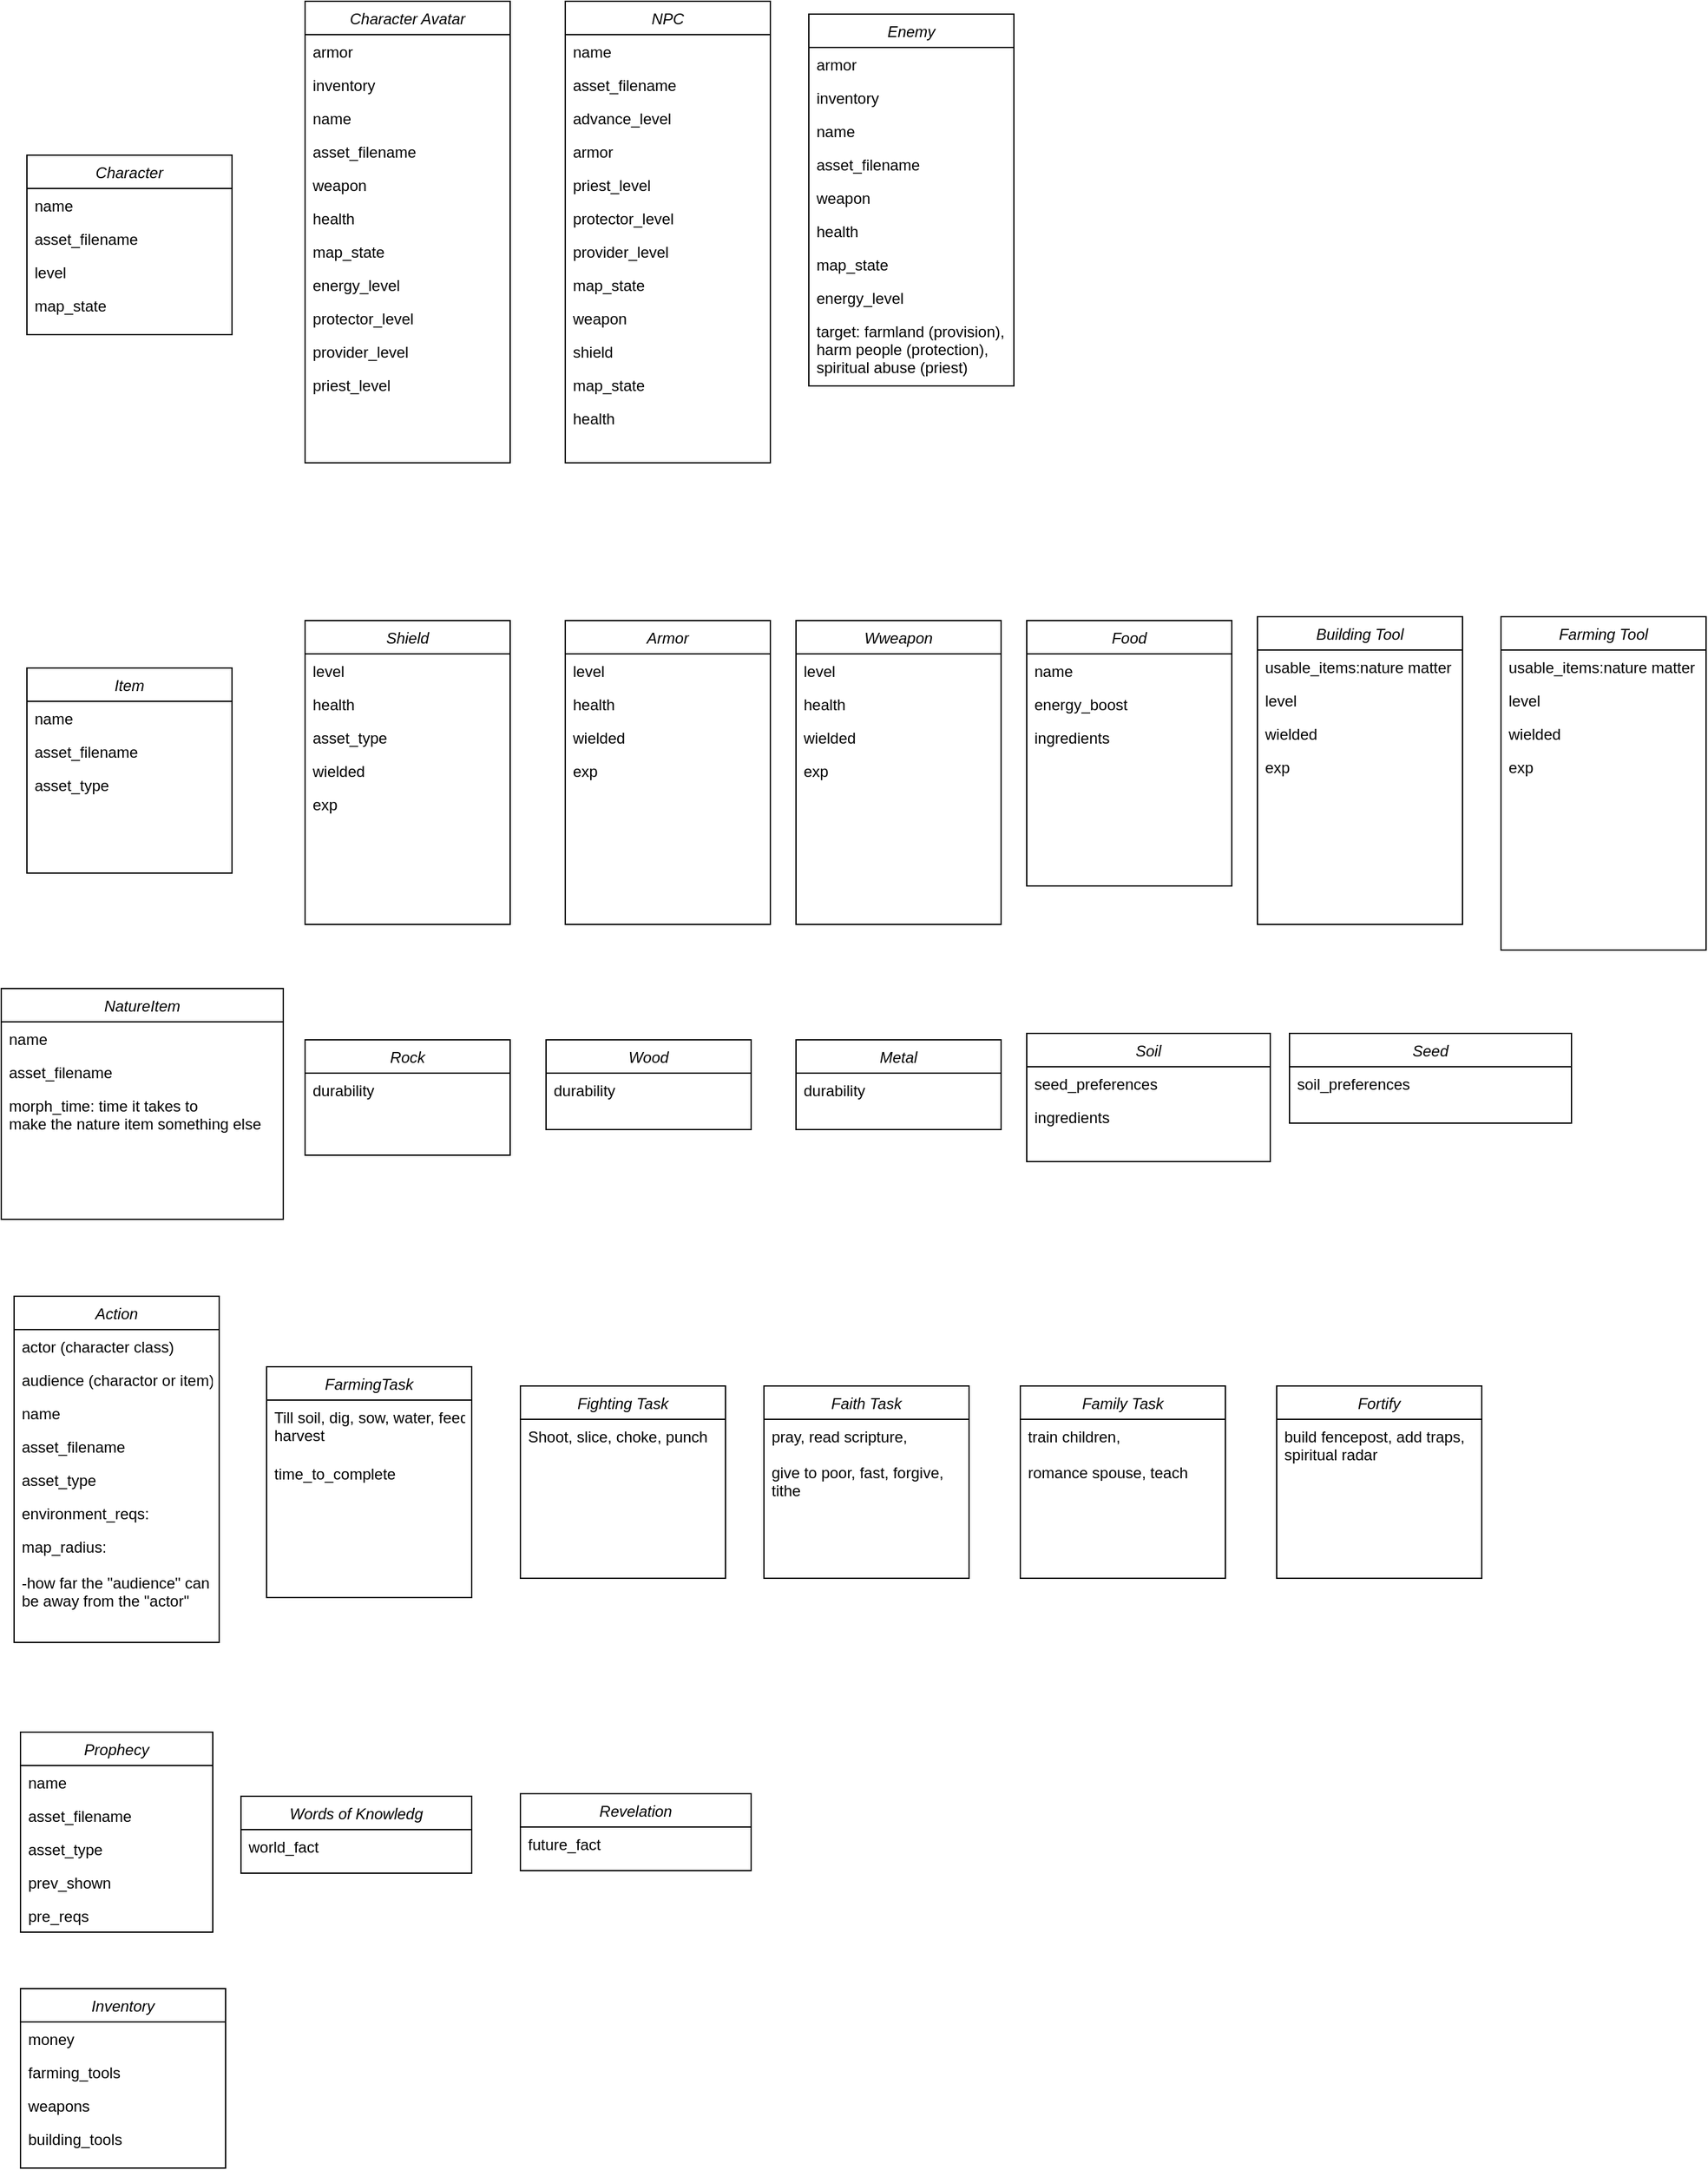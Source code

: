 <mxfile version="22.0.8" type="github">
  <diagram id="C5RBs43oDa-KdzZeNtuy" name="Page-1">
    <mxGraphModel dx="1820" dy="3437" grid="1" gridSize="10" guides="1" tooltips="1" connect="1" arrows="1" fold="1" page="1" pageScale="1" pageWidth="1920" pageHeight="1200" math="0" shadow="0">
      <root>
        <mxCell id="WIyWlLk6GJQsqaUBKTNV-0" />
        <mxCell id="WIyWlLk6GJQsqaUBKTNV-1" parent="WIyWlLk6GJQsqaUBKTNV-0" />
        <mxCell id="zkfFHV4jXpPFQw0GAbJ--0" value="Character Avatar" style="swimlane;fontStyle=2;align=center;verticalAlign=top;childLayout=stackLayout;horizontal=1;startSize=26;horizontalStack=0;resizeParent=1;resizeLast=0;collapsible=1;marginBottom=0;rounded=0;shadow=0;strokeWidth=1;" parent="WIyWlLk6GJQsqaUBKTNV-1" vertex="1">
          <mxGeometry x="257" y="-1330" width="160" height="360" as="geometry">
            <mxRectangle x="230" y="140" width="160" height="26" as="alternateBounds" />
          </mxGeometry>
        </mxCell>
        <mxCell id="7B0qHgVUWgYLdyMUShSm-34" value="armor" style="text;align=left;verticalAlign=top;spacingLeft=4;spacingRight=4;overflow=hidden;rotatable=0;points=[[0,0.5],[1,0.5]];portConstraint=eastwest;" parent="zkfFHV4jXpPFQw0GAbJ--0" vertex="1">
          <mxGeometry y="26" width="160" height="26" as="geometry" />
        </mxCell>
        <mxCell id="7B0qHgVUWgYLdyMUShSm-35" value="inventory" style="text;align=left;verticalAlign=top;spacingLeft=4;spacingRight=4;overflow=hidden;rotatable=0;points=[[0,0.5],[1,0.5]];portConstraint=eastwest;" parent="zkfFHV4jXpPFQw0GAbJ--0" vertex="1">
          <mxGeometry y="52" width="160" height="26" as="geometry" />
        </mxCell>
        <mxCell id="zkfFHV4jXpPFQw0GAbJ--1" value="name" style="text;align=left;verticalAlign=top;spacingLeft=4;spacingRight=4;overflow=hidden;rotatable=0;points=[[0,0.5],[1,0.5]];portConstraint=eastwest;" parent="zkfFHV4jXpPFQw0GAbJ--0" vertex="1">
          <mxGeometry y="78" width="160" height="26" as="geometry" />
        </mxCell>
        <mxCell id="7B0qHgVUWgYLdyMUShSm-7" value="asset_filename" style="text;align=left;verticalAlign=top;spacingLeft=4;spacingRight=4;overflow=hidden;rotatable=0;points=[[0,0.5],[1,0.5]];portConstraint=eastwest;" parent="zkfFHV4jXpPFQw0GAbJ--0" vertex="1">
          <mxGeometry y="104" width="160" height="26" as="geometry" />
        </mxCell>
        <mxCell id="7B0qHgVUWgYLdyMUShSm-41" value="weapon" style="text;align=left;verticalAlign=top;spacingLeft=4;spacingRight=4;overflow=hidden;rotatable=0;points=[[0,0.5],[1,0.5]];portConstraint=eastwest;" parent="zkfFHV4jXpPFQw0GAbJ--0" vertex="1">
          <mxGeometry y="130" width="160" height="26" as="geometry" />
        </mxCell>
        <mxCell id="7B0qHgVUWgYLdyMUShSm-43" value="health" style="text;align=left;verticalAlign=top;spacingLeft=4;spacingRight=4;overflow=hidden;rotatable=0;points=[[0,0.5],[1,0.5]];portConstraint=eastwest;" parent="zkfFHV4jXpPFQw0GAbJ--0" vertex="1">
          <mxGeometry y="156" width="160" height="26" as="geometry" />
        </mxCell>
        <mxCell id="7B0qHgVUWgYLdyMUShSm-45" value="map_state" style="text;align=left;verticalAlign=top;spacingLeft=4;spacingRight=4;overflow=hidden;rotatable=0;points=[[0,0.5],[1,0.5]];portConstraint=eastwest;" parent="zkfFHV4jXpPFQw0GAbJ--0" vertex="1">
          <mxGeometry y="182" width="160" height="26" as="geometry" />
        </mxCell>
        <mxCell id="7B0qHgVUWgYLdyMUShSm-80" value="energy_level" style="text;align=left;verticalAlign=top;spacingLeft=4;spacingRight=4;overflow=hidden;rotatable=0;points=[[0,0.5],[1,0.5]];portConstraint=eastwest;" parent="zkfFHV4jXpPFQw0GAbJ--0" vertex="1">
          <mxGeometry y="208" width="160" height="26" as="geometry" />
        </mxCell>
        <mxCell id="7B0qHgVUWgYLdyMUShSm-122" value="protector_level" style="text;align=left;verticalAlign=top;spacingLeft=4;spacingRight=4;overflow=hidden;rotatable=0;points=[[0,0.5],[1,0.5]];portConstraint=eastwest;" parent="zkfFHV4jXpPFQw0GAbJ--0" vertex="1">
          <mxGeometry y="234" width="160" height="26" as="geometry" />
        </mxCell>
        <mxCell id="7B0qHgVUWgYLdyMUShSm-123" value="provider_level" style="text;align=left;verticalAlign=top;spacingLeft=4;spacingRight=4;overflow=hidden;rotatable=0;points=[[0,0.5],[1,0.5]];portConstraint=eastwest;" parent="zkfFHV4jXpPFQw0GAbJ--0" vertex="1">
          <mxGeometry y="260" width="160" height="26" as="geometry" />
        </mxCell>
        <mxCell id="7B0qHgVUWgYLdyMUShSm-124" value="priest_level" style="text;align=left;verticalAlign=top;spacingLeft=4;spacingRight=4;overflow=hidden;rotatable=0;points=[[0,0.5],[1,0.5]];portConstraint=eastwest;" parent="zkfFHV4jXpPFQw0GAbJ--0" vertex="1">
          <mxGeometry y="286" width="160" height="26" as="geometry" />
        </mxCell>
        <mxCell id="7B0qHgVUWgYLdyMUShSm-29" value="Inventory" style="swimlane;fontStyle=2;align=center;verticalAlign=top;childLayout=stackLayout;horizontal=1;startSize=26;horizontalStack=0;resizeParent=1;resizeLast=0;collapsible=1;marginBottom=0;rounded=0;shadow=0;strokeWidth=1;" parent="WIyWlLk6GJQsqaUBKTNV-1" vertex="1">
          <mxGeometry x="35" y="220" width="160" height="140" as="geometry">
            <mxRectangle x="230" y="140" width="160" height="26" as="alternateBounds" />
          </mxGeometry>
        </mxCell>
        <mxCell id="7B0qHgVUWgYLdyMUShSm-30" value="money" style="text;align=left;verticalAlign=top;spacingLeft=4;spacingRight=4;overflow=hidden;rotatable=0;points=[[0,0.5],[1,0.5]];portConstraint=eastwest;" parent="7B0qHgVUWgYLdyMUShSm-29" vertex="1">
          <mxGeometry y="26" width="160" height="26" as="geometry" />
        </mxCell>
        <mxCell id="7B0qHgVUWgYLdyMUShSm-31" value="farming_tools" style="text;align=left;verticalAlign=top;spacingLeft=4;spacingRight=4;overflow=hidden;rotatable=0;points=[[0,0.5],[1,0.5]];portConstraint=eastwest;" parent="7B0qHgVUWgYLdyMUShSm-29" vertex="1">
          <mxGeometry y="52" width="160" height="26" as="geometry" />
        </mxCell>
        <mxCell id="7B0qHgVUWgYLdyMUShSm-32" value="weapons" style="text;align=left;verticalAlign=top;spacingLeft=4;spacingRight=4;overflow=hidden;rotatable=0;points=[[0,0.5],[1,0.5]];portConstraint=eastwest;" parent="7B0qHgVUWgYLdyMUShSm-29" vertex="1">
          <mxGeometry y="78" width="160" height="26" as="geometry" />
        </mxCell>
        <mxCell id="7B0qHgVUWgYLdyMUShSm-33" value="building_tools" style="text;align=left;verticalAlign=top;spacingLeft=4;spacingRight=4;overflow=hidden;rotatable=0;points=[[0,0.5],[1,0.5]];portConstraint=eastwest;" parent="7B0qHgVUWgYLdyMUShSm-29" vertex="1">
          <mxGeometry y="104" width="160" height="26" as="geometry" />
        </mxCell>
        <mxCell id="7B0qHgVUWgYLdyMUShSm-46" value="Armor" style="swimlane;fontStyle=2;align=center;verticalAlign=top;childLayout=stackLayout;horizontal=1;startSize=26;horizontalStack=0;resizeParent=1;resizeLast=0;collapsible=1;marginBottom=0;rounded=0;shadow=0;strokeWidth=1;" parent="WIyWlLk6GJQsqaUBKTNV-1" vertex="1">
          <mxGeometry x="460" y="-847" width="160" height="237" as="geometry">
            <mxRectangle x="230" y="140" width="160" height="26" as="alternateBounds" />
          </mxGeometry>
        </mxCell>
        <mxCell id="7B0qHgVUWgYLdyMUShSm-48" value="level" style="text;align=left;verticalAlign=top;spacingLeft=4;spacingRight=4;overflow=hidden;rotatable=0;points=[[0,0.5],[1,0.5]];portConstraint=eastwest;" parent="7B0qHgVUWgYLdyMUShSm-46" vertex="1">
          <mxGeometry y="26" width="160" height="26" as="geometry" />
        </mxCell>
        <mxCell id="7B0qHgVUWgYLdyMUShSm-62" value="health" style="text;align=left;verticalAlign=top;spacingLeft=4;spacingRight=4;overflow=hidden;rotatable=0;points=[[0,0.5],[1,0.5]];portConstraint=eastwest;" parent="7B0qHgVUWgYLdyMUShSm-46" vertex="1">
          <mxGeometry y="52" width="160" height="26" as="geometry" />
        </mxCell>
        <mxCell id="7B0qHgVUWgYLdyMUShSm-105" value="wielded" style="text;align=left;verticalAlign=top;spacingLeft=4;spacingRight=4;overflow=hidden;rotatable=0;points=[[0,0.5],[1,0.5]];portConstraint=eastwest;" parent="7B0qHgVUWgYLdyMUShSm-46" vertex="1">
          <mxGeometry y="78" width="160" height="26" as="geometry" />
        </mxCell>
        <mxCell id="W3JEOC1W4hXE7VJMyoWB-16" value="exp" style="text;align=left;verticalAlign=top;spacingLeft=4;spacingRight=4;overflow=hidden;rotatable=0;points=[[0,0.5],[1,0.5]];portConstraint=eastwest;" vertex="1" parent="7B0qHgVUWgYLdyMUShSm-46">
          <mxGeometry y="104" width="160" height="26" as="geometry" />
        </mxCell>
        <mxCell id="7B0qHgVUWgYLdyMUShSm-51" value="Wweapon" style="swimlane;fontStyle=2;align=center;verticalAlign=top;childLayout=stackLayout;horizontal=1;startSize=26;horizontalStack=0;resizeParent=1;resizeLast=0;collapsible=1;marginBottom=0;rounded=0;shadow=0;strokeWidth=1;" parent="WIyWlLk6GJQsqaUBKTNV-1" vertex="1">
          <mxGeometry x="640" y="-847" width="160" height="237" as="geometry">
            <mxRectangle x="230" y="140" width="160" height="26" as="alternateBounds" />
          </mxGeometry>
        </mxCell>
        <mxCell id="7B0qHgVUWgYLdyMUShSm-53" value="level" style="text;align=left;verticalAlign=top;spacingLeft=4;spacingRight=4;overflow=hidden;rotatable=0;points=[[0,0.5],[1,0.5]];portConstraint=eastwest;" parent="7B0qHgVUWgYLdyMUShSm-51" vertex="1">
          <mxGeometry y="26" width="160" height="26" as="geometry" />
        </mxCell>
        <mxCell id="7B0qHgVUWgYLdyMUShSm-64" value="health" style="text;align=left;verticalAlign=top;spacingLeft=4;spacingRight=4;overflow=hidden;rotatable=0;points=[[0,0.5],[1,0.5]];portConstraint=eastwest;" parent="7B0qHgVUWgYLdyMUShSm-51" vertex="1">
          <mxGeometry y="52" width="160" height="26" as="geometry" />
        </mxCell>
        <mxCell id="7B0qHgVUWgYLdyMUShSm-104" value="wielded" style="text;align=left;verticalAlign=top;spacingLeft=4;spacingRight=4;overflow=hidden;rotatable=0;points=[[0,0.5],[1,0.5]];portConstraint=eastwest;" parent="7B0qHgVUWgYLdyMUShSm-51" vertex="1">
          <mxGeometry y="78" width="160" height="26" as="geometry" />
        </mxCell>
        <mxCell id="W3JEOC1W4hXE7VJMyoWB-18" value="exp" style="text;align=left;verticalAlign=top;spacingLeft=4;spacingRight=4;overflow=hidden;rotatable=0;points=[[0,0.5],[1,0.5]];portConstraint=eastwest;" vertex="1" parent="7B0qHgVUWgYLdyMUShSm-51">
          <mxGeometry y="104" width="160" height="25" as="geometry" />
        </mxCell>
        <mxCell id="7B0qHgVUWgYLdyMUShSm-58" value="Shield" style="swimlane;fontStyle=2;align=center;verticalAlign=top;childLayout=stackLayout;horizontal=1;startSize=26;horizontalStack=0;resizeParent=1;resizeLast=0;collapsible=1;marginBottom=0;rounded=0;shadow=0;strokeWidth=1;" parent="WIyWlLk6GJQsqaUBKTNV-1" vertex="1">
          <mxGeometry x="257" y="-847" width="160" height="237" as="geometry">
            <mxRectangle x="230" y="140" width="160" height="26" as="alternateBounds" />
          </mxGeometry>
        </mxCell>
        <mxCell id="7B0qHgVUWgYLdyMUShSm-60" value="level" style="text;align=left;verticalAlign=top;spacingLeft=4;spacingRight=4;overflow=hidden;rotatable=0;points=[[0,0.5],[1,0.5]];portConstraint=eastwest;" parent="7B0qHgVUWgYLdyMUShSm-58" vertex="1">
          <mxGeometry y="26" width="160" height="26" as="geometry" />
        </mxCell>
        <mxCell id="7B0qHgVUWgYLdyMUShSm-63" value="health" style="text;align=left;verticalAlign=top;spacingLeft=4;spacingRight=4;overflow=hidden;rotatable=0;points=[[0,0.5],[1,0.5]];portConstraint=eastwest;" parent="7B0qHgVUWgYLdyMUShSm-58" vertex="1">
          <mxGeometry y="52" width="160" height="26" as="geometry" />
        </mxCell>
        <mxCell id="7B0qHgVUWgYLdyMUShSm-77" value="asset_type" style="text;align=left;verticalAlign=top;spacingLeft=4;spacingRight=4;overflow=hidden;rotatable=0;points=[[0,0.5],[1,0.5]];portConstraint=eastwest;" parent="7B0qHgVUWgYLdyMUShSm-58" vertex="1">
          <mxGeometry y="78" width="160" height="26" as="geometry" />
        </mxCell>
        <mxCell id="7B0qHgVUWgYLdyMUShSm-101" value="wielded" style="text;align=left;verticalAlign=top;spacingLeft=4;spacingRight=4;overflow=hidden;rotatable=0;points=[[0,0.5],[1,0.5]];portConstraint=eastwest;" parent="7B0qHgVUWgYLdyMUShSm-58" vertex="1">
          <mxGeometry y="104" width="160" height="26" as="geometry" />
        </mxCell>
        <mxCell id="W3JEOC1W4hXE7VJMyoWB-17" value="exp" style="text;align=left;verticalAlign=top;spacingLeft=4;spacingRight=4;overflow=hidden;rotatable=0;points=[[0,0.5],[1,0.5]];portConstraint=eastwest;" vertex="1" parent="7B0qHgVUWgYLdyMUShSm-58">
          <mxGeometry y="130" width="160" height="26" as="geometry" />
        </mxCell>
        <mxCell id="7B0qHgVUWgYLdyMUShSm-65" value="Building Tool" style="swimlane;fontStyle=2;align=center;verticalAlign=top;childLayout=stackLayout;horizontal=1;startSize=26;horizontalStack=0;resizeParent=1;resizeLast=0;collapsible=1;marginBottom=0;rounded=0;shadow=0;strokeWidth=1;" parent="WIyWlLk6GJQsqaUBKTNV-1" vertex="1">
          <mxGeometry x="1000" y="-850" width="160" height="240" as="geometry">
            <mxRectangle x="230" y="140" width="160" height="26" as="alternateBounds" />
          </mxGeometry>
        </mxCell>
        <mxCell id="7B0qHgVUWgYLdyMUShSm-67" value="usable_items:nature matter" style="text;align=left;verticalAlign=top;spacingLeft=4;spacingRight=4;overflow=hidden;rotatable=0;points=[[0,0.5],[1,0.5]];portConstraint=eastwest;" parent="7B0qHgVUWgYLdyMUShSm-65" vertex="1">
          <mxGeometry y="26" width="160" height="26" as="geometry" />
        </mxCell>
        <mxCell id="7B0qHgVUWgYLdyMUShSm-69" value="level" style="text;align=left;verticalAlign=top;spacingLeft=4;spacingRight=4;overflow=hidden;rotatable=0;points=[[0,0.5],[1,0.5]];portConstraint=eastwest;" parent="7B0qHgVUWgYLdyMUShSm-65" vertex="1">
          <mxGeometry y="52" width="160" height="26" as="geometry" />
        </mxCell>
        <mxCell id="7B0qHgVUWgYLdyMUShSm-103" value="wielded" style="text;align=left;verticalAlign=top;spacingLeft=4;spacingRight=4;overflow=hidden;rotatable=0;points=[[0,0.5],[1,0.5]];portConstraint=eastwest;" parent="7B0qHgVUWgYLdyMUShSm-65" vertex="1">
          <mxGeometry y="78" width="160" height="26" as="geometry" />
        </mxCell>
        <mxCell id="W3JEOC1W4hXE7VJMyoWB-19" value="exp" style="text;align=left;verticalAlign=top;spacingLeft=4;spacingRight=4;overflow=hidden;rotatable=0;points=[[0,0.5],[1,0.5]];portConstraint=eastwest;" vertex="1" parent="7B0qHgVUWgYLdyMUShSm-65">
          <mxGeometry y="104" width="160" height="25" as="geometry" />
        </mxCell>
        <mxCell id="7B0qHgVUWgYLdyMUShSm-70" value="Farming Tool" style="swimlane;fontStyle=2;align=center;verticalAlign=top;childLayout=stackLayout;horizontal=1;startSize=26;horizontalStack=0;resizeParent=1;resizeLast=0;collapsible=1;marginBottom=0;rounded=0;shadow=0;strokeWidth=1;" parent="WIyWlLk6GJQsqaUBKTNV-1" vertex="1">
          <mxGeometry x="1190" y="-850" width="160" height="260" as="geometry">
            <mxRectangle x="230" y="140" width="160" height="26" as="alternateBounds" />
          </mxGeometry>
        </mxCell>
        <mxCell id="W3JEOC1W4hXE7VJMyoWB-78" value="usable_items:nature matter" style="text;align=left;verticalAlign=top;spacingLeft=4;spacingRight=4;overflow=hidden;rotatable=0;points=[[0,0.5],[1,0.5]];portConstraint=eastwest;" vertex="1" parent="7B0qHgVUWgYLdyMUShSm-70">
          <mxGeometry y="26" width="160" height="26" as="geometry" />
        </mxCell>
        <mxCell id="7B0qHgVUWgYLdyMUShSm-74" value="level" style="text;align=left;verticalAlign=top;spacingLeft=4;spacingRight=4;overflow=hidden;rotatable=0;points=[[0,0.5],[1,0.5]];portConstraint=eastwest;" parent="7B0qHgVUWgYLdyMUShSm-70" vertex="1">
          <mxGeometry y="52" width="160" height="26" as="geometry" />
        </mxCell>
        <mxCell id="7B0qHgVUWgYLdyMUShSm-100" value="wielded" style="text;align=left;verticalAlign=top;spacingLeft=4;spacingRight=4;overflow=hidden;rotatable=0;points=[[0,0.5],[1,0.5]];portConstraint=eastwest;" parent="7B0qHgVUWgYLdyMUShSm-70" vertex="1">
          <mxGeometry y="78" width="160" height="26" as="geometry" />
        </mxCell>
        <mxCell id="W3JEOC1W4hXE7VJMyoWB-20" value="exp" style="text;align=left;verticalAlign=top;spacingLeft=4;spacingRight=4;overflow=hidden;rotatable=0;points=[[0,0.5],[1,0.5]];portConstraint=eastwest;" vertex="1" parent="7B0qHgVUWgYLdyMUShSm-70">
          <mxGeometry y="104" width="160" height="25" as="geometry" />
        </mxCell>
        <mxCell id="7B0qHgVUWgYLdyMUShSm-81" value="Food" style="swimlane;fontStyle=2;align=center;verticalAlign=top;childLayout=stackLayout;horizontal=1;startSize=26;horizontalStack=0;resizeParent=1;resizeLast=0;collapsible=1;marginBottom=0;rounded=0;shadow=0;strokeWidth=1;" parent="WIyWlLk6GJQsqaUBKTNV-1" vertex="1">
          <mxGeometry x="820" y="-847" width="160" height="207" as="geometry">
            <mxRectangle x="230" y="140" width="160" height="26" as="alternateBounds" />
          </mxGeometry>
        </mxCell>
        <mxCell id="7B0qHgVUWgYLdyMUShSm-82" value="name" style="text;align=left;verticalAlign=top;spacingLeft=4;spacingRight=4;overflow=hidden;rotatable=0;points=[[0,0.5],[1,0.5]];portConstraint=eastwest;" parent="7B0qHgVUWgYLdyMUShSm-81" vertex="1">
          <mxGeometry y="26" width="160" height="26" as="geometry" />
        </mxCell>
        <mxCell id="7B0qHgVUWgYLdyMUShSm-83" value="energy_boost" style="text;align=left;verticalAlign=top;spacingLeft=4;spacingRight=4;overflow=hidden;rotatable=0;points=[[0,0.5],[1,0.5]];portConstraint=eastwest;" parent="7B0qHgVUWgYLdyMUShSm-81" vertex="1">
          <mxGeometry y="52" width="160" height="26" as="geometry" />
        </mxCell>
        <mxCell id="W3JEOC1W4hXE7VJMyoWB-15" value="ingredients" style="text;align=left;verticalAlign=top;spacingLeft=4;spacingRight=4;overflow=hidden;rotatable=0;points=[[0,0.5],[1,0.5]];portConstraint=eastwest;" vertex="1" parent="7B0qHgVUWgYLdyMUShSm-81">
          <mxGeometry y="78" width="160" height="26" as="geometry" />
        </mxCell>
        <mxCell id="7B0qHgVUWgYLdyMUShSm-94" value="Action" style="swimlane;fontStyle=2;align=center;verticalAlign=top;childLayout=stackLayout;horizontal=1;startSize=26;horizontalStack=0;resizeParent=1;resizeLast=0;collapsible=1;marginBottom=0;rounded=0;shadow=0;strokeWidth=1;" parent="WIyWlLk6GJQsqaUBKTNV-1" vertex="1">
          <mxGeometry x="30" y="-320" width="160" height="270" as="geometry">
            <mxRectangle x="230" y="140" width="160" height="26" as="alternateBounds" />
          </mxGeometry>
        </mxCell>
        <mxCell id="W3JEOC1W4hXE7VJMyoWB-43" value="actor (character class)" style="text;align=left;verticalAlign=top;spacingLeft=4;spacingRight=4;overflow=hidden;rotatable=0;points=[[0,0.5],[1,0.5]];portConstraint=eastwest;" vertex="1" parent="7B0qHgVUWgYLdyMUShSm-94">
          <mxGeometry y="26" width="160" height="26" as="geometry" />
        </mxCell>
        <mxCell id="W3JEOC1W4hXE7VJMyoWB-44" value="audience (charactor or item)" style="text;align=left;verticalAlign=top;spacingLeft=4;spacingRight=4;overflow=hidden;rotatable=0;points=[[0,0.5],[1,0.5]];portConstraint=eastwest;" vertex="1" parent="7B0qHgVUWgYLdyMUShSm-94">
          <mxGeometry y="52" width="160" height="26" as="geometry" />
        </mxCell>
        <mxCell id="7B0qHgVUWgYLdyMUShSm-95" value="name" style="text;align=left;verticalAlign=top;spacingLeft=4;spacingRight=4;overflow=hidden;rotatable=0;points=[[0,0.5],[1,0.5]];portConstraint=eastwest;" parent="7B0qHgVUWgYLdyMUShSm-94" vertex="1">
          <mxGeometry y="78" width="160" height="26" as="geometry" />
        </mxCell>
        <mxCell id="7B0qHgVUWgYLdyMUShSm-97" value="asset_filename" style="text;align=left;verticalAlign=top;spacingLeft=4;spacingRight=4;overflow=hidden;rotatable=0;points=[[0,0.5],[1,0.5]];portConstraint=eastwest;" parent="7B0qHgVUWgYLdyMUShSm-94" vertex="1">
          <mxGeometry y="104" width="160" height="26" as="geometry" />
        </mxCell>
        <mxCell id="7B0qHgVUWgYLdyMUShSm-98" value="asset_type" style="text;align=left;verticalAlign=top;spacingLeft=4;spacingRight=4;overflow=hidden;rotatable=0;points=[[0,0.5],[1,0.5]];portConstraint=eastwest;" parent="7B0qHgVUWgYLdyMUShSm-94" vertex="1">
          <mxGeometry y="130" width="160" height="26" as="geometry" />
        </mxCell>
        <mxCell id="7B0qHgVUWgYLdyMUShSm-99" value="environment_reqs:" style="text;align=left;verticalAlign=top;spacingLeft=4;spacingRight=4;overflow=hidden;rotatable=0;points=[[0,0.5],[1,0.5]];portConstraint=eastwest;" parent="7B0qHgVUWgYLdyMUShSm-94" vertex="1">
          <mxGeometry y="156" width="160" height="26" as="geometry" />
        </mxCell>
        <mxCell id="W3JEOC1W4hXE7VJMyoWB-45" value="map_radius:&#xa;&#xa;-how far the &quot;audience&quot; can&#xa;be away from the &quot;actor&quot;&#xa;" style="text;align=left;verticalAlign=top;spacingLeft=4;spacingRight=4;overflow=hidden;rotatable=0;points=[[0,0.5],[1,0.5]];portConstraint=eastwest;" vertex="1" parent="7B0qHgVUWgYLdyMUShSm-94">
          <mxGeometry y="182" width="160" height="78" as="geometry" />
        </mxCell>
        <mxCell id="7B0qHgVUWgYLdyMUShSm-106" value="Words of Knowledg" style="swimlane;fontStyle=2;align=center;verticalAlign=top;childLayout=stackLayout;horizontal=1;startSize=26;horizontalStack=0;resizeParent=1;resizeLast=0;collapsible=1;marginBottom=0;rounded=0;shadow=0;strokeWidth=1;" parent="WIyWlLk6GJQsqaUBKTNV-1" vertex="1">
          <mxGeometry x="207" y="70" width="180" height="60" as="geometry">
            <mxRectangle x="230" y="140" width="160" height="26" as="alternateBounds" />
          </mxGeometry>
        </mxCell>
        <mxCell id="7B0qHgVUWgYLdyMUShSm-107" value="world_fact" style="text;align=left;verticalAlign=top;spacingLeft=4;spacingRight=4;overflow=hidden;rotatable=0;points=[[0,0.5],[1,0.5]];portConstraint=eastwest;" parent="7B0qHgVUWgYLdyMUShSm-106" vertex="1">
          <mxGeometry y="26" width="180" height="26" as="geometry" />
        </mxCell>
        <mxCell id="7B0qHgVUWgYLdyMUShSm-114" value="NPC" style="swimlane;fontStyle=2;align=center;verticalAlign=top;childLayout=stackLayout;horizontal=1;startSize=26;horizontalStack=0;resizeParent=1;resizeLast=0;collapsible=1;marginBottom=0;rounded=0;shadow=0;strokeWidth=1;" parent="WIyWlLk6GJQsqaUBKTNV-1" vertex="1">
          <mxGeometry x="460" y="-1330" width="160" height="360" as="geometry">
            <mxRectangle x="230" y="140" width="160" height="26" as="alternateBounds" />
          </mxGeometry>
        </mxCell>
        <mxCell id="7B0qHgVUWgYLdyMUShSm-115" value="name" style="text;align=left;verticalAlign=top;spacingLeft=4;spacingRight=4;overflow=hidden;rotatable=0;points=[[0,0.5],[1,0.5]];portConstraint=eastwest;" parent="7B0qHgVUWgYLdyMUShSm-114" vertex="1">
          <mxGeometry y="26" width="160" height="26" as="geometry" />
        </mxCell>
        <mxCell id="7B0qHgVUWgYLdyMUShSm-116" value="asset_filename" style="text;align=left;verticalAlign=top;spacingLeft=4;spacingRight=4;overflow=hidden;rotatable=0;points=[[0,0.5],[1,0.5]];portConstraint=eastwest;" parent="7B0qHgVUWgYLdyMUShSm-114" vertex="1">
          <mxGeometry y="52" width="160" height="26" as="geometry" />
        </mxCell>
        <mxCell id="7B0qHgVUWgYLdyMUShSm-117" value="advance_level" style="text;align=left;verticalAlign=top;spacingLeft=4;spacingRight=4;overflow=hidden;rotatable=0;points=[[0,0.5],[1,0.5]];portConstraint=eastwest;" parent="7B0qHgVUWgYLdyMUShSm-114" vertex="1">
          <mxGeometry y="78" width="160" height="26" as="geometry" />
        </mxCell>
        <mxCell id="7B0qHgVUWgYLdyMUShSm-125" value="armor" style="text;align=left;verticalAlign=top;spacingLeft=4;spacingRight=4;overflow=hidden;rotatable=0;points=[[0,0.5],[1,0.5]];portConstraint=eastwest;" parent="7B0qHgVUWgYLdyMUShSm-114" vertex="1">
          <mxGeometry y="104" width="160" height="26" as="geometry" />
        </mxCell>
        <mxCell id="7B0qHgVUWgYLdyMUShSm-118" value="priest_level" style="text;align=left;verticalAlign=top;spacingLeft=4;spacingRight=4;overflow=hidden;rotatable=0;points=[[0,0.5],[1,0.5]];portConstraint=eastwest;" parent="7B0qHgVUWgYLdyMUShSm-114" vertex="1">
          <mxGeometry y="130" width="160" height="26" as="geometry" />
        </mxCell>
        <mxCell id="7B0qHgVUWgYLdyMUShSm-119" value="protector_level" style="text;align=left;verticalAlign=top;spacingLeft=4;spacingRight=4;overflow=hidden;rotatable=0;points=[[0,0.5],[1,0.5]];portConstraint=eastwest;" parent="7B0qHgVUWgYLdyMUShSm-114" vertex="1">
          <mxGeometry y="156" width="160" height="26" as="geometry" />
        </mxCell>
        <mxCell id="7B0qHgVUWgYLdyMUShSm-120" value="provider_level" style="text;align=left;verticalAlign=top;spacingLeft=4;spacingRight=4;overflow=hidden;rotatable=0;points=[[0,0.5],[1,0.5]];portConstraint=eastwest;" parent="7B0qHgVUWgYLdyMUShSm-114" vertex="1">
          <mxGeometry y="182" width="160" height="26" as="geometry" />
        </mxCell>
        <mxCell id="7B0qHgVUWgYLdyMUShSm-121" value="map_state" style="text;align=left;verticalAlign=top;spacingLeft=4;spacingRight=4;overflow=hidden;rotatable=0;points=[[0,0.5],[1,0.5]];portConstraint=eastwest;" parent="7B0qHgVUWgYLdyMUShSm-114" vertex="1">
          <mxGeometry y="208" width="160" height="26" as="geometry" />
        </mxCell>
        <mxCell id="7B0qHgVUWgYLdyMUShSm-126" value="weapon" style="text;align=left;verticalAlign=top;spacingLeft=4;spacingRight=4;overflow=hidden;rotatable=0;points=[[0,0.5],[1,0.5]];portConstraint=eastwest;" parent="7B0qHgVUWgYLdyMUShSm-114" vertex="1">
          <mxGeometry y="234" width="160" height="26" as="geometry" />
        </mxCell>
        <mxCell id="7B0qHgVUWgYLdyMUShSm-42" value="shield" style="text;align=left;verticalAlign=top;spacingLeft=4;spacingRight=4;overflow=hidden;rotatable=0;points=[[0,0.5],[1,0.5]];portConstraint=eastwest;" parent="7B0qHgVUWgYLdyMUShSm-114" vertex="1">
          <mxGeometry y="260" width="160" height="26" as="geometry" />
        </mxCell>
        <mxCell id="7B0qHgVUWgYLdyMUShSm-127" value="map_state" style="text;align=left;verticalAlign=top;spacingLeft=4;spacingRight=4;overflow=hidden;rotatable=0;points=[[0,0.5],[1,0.5]];portConstraint=eastwest;" parent="7B0qHgVUWgYLdyMUShSm-114" vertex="1">
          <mxGeometry y="286" width="160" height="26" as="geometry" />
        </mxCell>
        <mxCell id="7B0qHgVUWgYLdyMUShSm-128" value="health" style="text;align=left;verticalAlign=top;spacingLeft=4;spacingRight=4;overflow=hidden;rotatable=0;points=[[0,0.5],[1,0.5]];portConstraint=eastwest;" parent="7B0qHgVUWgYLdyMUShSm-114" vertex="1">
          <mxGeometry y="312" width="160" height="26" as="geometry" />
        </mxCell>
        <mxCell id="7B0qHgVUWgYLdyMUShSm-129" value="Enemy" style="swimlane;fontStyle=2;align=center;verticalAlign=top;childLayout=stackLayout;horizontal=1;startSize=26;horizontalStack=0;resizeParent=1;resizeLast=0;collapsible=1;marginBottom=0;rounded=0;shadow=0;strokeWidth=1;" parent="WIyWlLk6GJQsqaUBKTNV-1" vertex="1">
          <mxGeometry x="650" y="-1320" width="160" height="290" as="geometry">
            <mxRectangle x="230" y="140" width="160" height="26" as="alternateBounds" />
          </mxGeometry>
        </mxCell>
        <mxCell id="7B0qHgVUWgYLdyMUShSm-130" value="armor" style="text;align=left;verticalAlign=top;spacingLeft=4;spacingRight=4;overflow=hidden;rotatable=0;points=[[0,0.5],[1,0.5]];portConstraint=eastwest;" parent="7B0qHgVUWgYLdyMUShSm-129" vertex="1">
          <mxGeometry y="26" width="160" height="26" as="geometry" />
        </mxCell>
        <mxCell id="7B0qHgVUWgYLdyMUShSm-131" value="inventory" style="text;align=left;verticalAlign=top;spacingLeft=4;spacingRight=4;overflow=hidden;rotatable=0;points=[[0,0.5],[1,0.5]];portConstraint=eastwest;" parent="7B0qHgVUWgYLdyMUShSm-129" vertex="1">
          <mxGeometry y="52" width="160" height="26" as="geometry" />
        </mxCell>
        <mxCell id="7B0qHgVUWgYLdyMUShSm-132" value="name" style="text;align=left;verticalAlign=top;spacingLeft=4;spacingRight=4;overflow=hidden;rotatable=0;points=[[0,0.5],[1,0.5]];portConstraint=eastwest;" parent="7B0qHgVUWgYLdyMUShSm-129" vertex="1">
          <mxGeometry y="78" width="160" height="26" as="geometry" />
        </mxCell>
        <mxCell id="7B0qHgVUWgYLdyMUShSm-133" value="asset_filename" style="text;align=left;verticalAlign=top;spacingLeft=4;spacingRight=4;overflow=hidden;rotatable=0;points=[[0,0.5],[1,0.5]];portConstraint=eastwest;" parent="7B0qHgVUWgYLdyMUShSm-129" vertex="1">
          <mxGeometry y="104" width="160" height="26" as="geometry" />
        </mxCell>
        <mxCell id="7B0qHgVUWgYLdyMUShSm-134" value="weapon" style="text;align=left;verticalAlign=top;spacingLeft=4;spacingRight=4;overflow=hidden;rotatable=0;points=[[0,0.5],[1,0.5]];portConstraint=eastwest;" parent="7B0qHgVUWgYLdyMUShSm-129" vertex="1">
          <mxGeometry y="130" width="160" height="26" as="geometry" />
        </mxCell>
        <mxCell id="7B0qHgVUWgYLdyMUShSm-135" value="health" style="text;align=left;verticalAlign=top;spacingLeft=4;spacingRight=4;overflow=hidden;rotatable=0;points=[[0,0.5],[1,0.5]];portConstraint=eastwest;" parent="7B0qHgVUWgYLdyMUShSm-129" vertex="1">
          <mxGeometry y="156" width="160" height="26" as="geometry" />
        </mxCell>
        <mxCell id="7B0qHgVUWgYLdyMUShSm-136" value="map_state" style="text;align=left;verticalAlign=top;spacingLeft=4;spacingRight=4;overflow=hidden;rotatable=0;points=[[0,0.5],[1,0.5]];portConstraint=eastwest;" parent="7B0qHgVUWgYLdyMUShSm-129" vertex="1">
          <mxGeometry y="182" width="160" height="26" as="geometry" />
        </mxCell>
        <mxCell id="7B0qHgVUWgYLdyMUShSm-137" value="energy_level" style="text;align=left;verticalAlign=top;spacingLeft=4;spacingRight=4;overflow=hidden;rotatable=0;points=[[0,0.5],[1,0.5]];portConstraint=eastwest;" parent="7B0qHgVUWgYLdyMUShSm-129" vertex="1">
          <mxGeometry y="208" width="160" height="26" as="geometry" />
        </mxCell>
        <mxCell id="7B0qHgVUWgYLdyMUShSm-153" value="target: farmland (provision),&#xa;harm people (protection),&#xa;spiritual abuse (priest)&#xa;" style="text;align=left;verticalAlign=top;spacingLeft=4;spacingRight=4;overflow=hidden;rotatable=0;points=[[0,0.5],[1,0.5]];portConstraint=eastwest;" parent="7B0qHgVUWgYLdyMUShSm-129" vertex="1">
          <mxGeometry y="234" width="160" height="56" as="geometry" />
        </mxCell>
        <mxCell id="7B0qHgVUWgYLdyMUShSm-148" value="Character" style="swimlane;fontStyle=2;align=center;verticalAlign=top;childLayout=stackLayout;horizontal=1;startSize=26;horizontalStack=0;resizeParent=1;resizeLast=0;collapsible=1;marginBottom=0;rounded=0;shadow=0;strokeWidth=1;" parent="WIyWlLk6GJQsqaUBKTNV-1" vertex="1">
          <mxGeometry x="40" y="-1210" width="160" height="140" as="geometry">
            <mxRectangle x="230" y="140" width="160" height="26" as="alternateBounds" />
          </mxGeometry>
        </mxCell>
        <mxCell id="7B0qHgVUWgYLdyMUShSm-149" value="name" style="text;align=left;verticalAlign=top;spacingLeft=4;spacingRight=4;overflow=hidden;rotatable=0;points=[[0,0.5],[1,0.5]];portConstraint=eastwest;" parent="7B0qHgVUWgYLdyMUShSm-148" vertex="1">
          <mxGeometry y="26" width="160" height="26" as="geometry" />
        </mxCell>
        <mxCell id="7B0qHgVUWgYLdyMUShSm-150" value="asset_filename" style="text;align=left;verticalAlign=top;spacingLeft=4;spacingRight=4;overflow=hidden;rotatable=0;points=[[0,0.5],[1,0.5]];portConstraint=eastwest;" parent="7B0qHgVUWgYLdyMUShSm-148" vertex="1">
          <mxGeometry y="52" width="160" height="26" as="geometry" />
        </mxCell>
        <mxCell id="7B0qHgVUWgYLdyMUShSm-151" value="level" style="text;align=left;verticalAlign=top;spacingLeft=4;spacingRight=4;overflow=hidden;rotatable=0;points=[[0,0.5],[1,0.5]];portConstraint=eastwest;" parent="7B0qHgVUWgYLdyMUShSm-148" vertex="1">
          <mxGeometry y="78" width="160" height="26" as="geometry" />
        </mxCell>
        <mxCell id="7B0qHgVUWgYLdyMUShSm-152" value="map_state" style="text;align=left;verticalAlign=top;spacingLeft=4;spacingRight=4;overflow=hidden;rotatable=0;points=[[0,0.5],[1,0.5]];portConstraint=eastwest;" parent="7B0qHgVUWgYLdyMUShSm-148" vertex="1">
          <mxGeometry y="104" width="160" height="26" as="geometry" />
        </mxCell>
        <mxCell id="W3JEOC1W4hXE7VJMyoWB-10" value="Item" style="swimlane;fontStyle=2;align=center;verticalAlign=top;childLayout=stackLayout;horizontal=1;startSize=26;horizontalStack=0;resizeParent=1;resizeLast=0;collapsible=1;marginBottom=0;rounded=0;shadow=0;strokeWidth=1;" vertex="1" parent="WIyWlLk6GJQsqaUBKTNV-1">
          <mxGeometry x="40" y="-810" width="160" height="160" as="geometry">
            <mxRectangle x="230" y="140" width="160" height="26" as="alternateBounds" />
          </mxGeometry>
        </mxCell>
        <mxCell id="W3JEOC1W4hXE7VJMyoWB-11" value="name" style="text;align=left;verticalAlign=top;spacingLeft=4;spacingRight=4;overflow=hidden;rotatable=0;points=[[0,0.5],[1,0.5]];portConstraint=eastwest;" vertex="1" parent="W3JEOC1W4hXE7VJMyoWB-10">
          <mxGeometry y="26" width="160" height="26" as="geometry" />
        </mxCell>
        <mxCell id="W3JEOC1W4hXE7VJMyoWB-13" value="asset_filename" style="text;align=left;verticalAlign=top;spacingLeft=4;spacingRight=4;overflow=hidden;rotatable=0;points=[[0,0.5],[1,0.5]];portConstraint=eastwest;" vertex="1" parent="W3JEOC1W4hXE7VJMyoWB-10">
          <mxGeometry y="52" width="160" height="26" as="geometry" />
        </mxCell>
        <mxCell id="W3JEOC1W4hXE7VJMyoWB-14" value="asset_type" style="text;align=left;verticalAlign=top;spacingLeft=4;spacingRight=4;overflow=hidden;rotatable=0;points=[[0,0.5],[1,0.5]];portConstraint=eastwest;" vertex="1" parent="W3JEOC1W4hXE7VJMyoWB-10">
          <mxGeometry y="78" width="160" height="26" as="geometry" />
        </mxCell>
        <mxCell id="W3JEOC1W4hXE7VJMyoWB-21" value="Prophecy" style="swimlane;fontStyle=2;align=center;verticalAlign=top;childLayout=stackLayout;horizontal=1;startSize=26;horizontalStack=0;resizeParent=1;resizeLast=0;collapsible=1;marginBottom=0;rounded=0;shadow=0;strokeWidth=1;" vertex="1" parent="WIyWlLk6GJQsqaUBKTNV-1">
          <mxGeometry x="35" y="20" width="150" height="156" as="geometry">
            <mxRectangle x="230" y="140" width="160" height="26" as="alternateBounds" />
          </mxGeometry>
        </mxCell>
        <mxCell id="W3JEOC1W4hXE7VJMyoWB-22" value="name" style="text;align=left;verticalAlign=top;spacingLeft=4;spacingRight=4;overflow=hidden;rotatable=0;points=[[0,0.5],[1,0.5]];portConstraint=eastwest;" vertex="1" parent="W3JEOC1W4hXE7VJMyoWB-21">
          <mxGeometry y="26" width="150" height="26" as="geometry" />
        </mxCell>
        <mxCell id="W3JEOC1W4hXE7VJMyoWB-23" value="asset_filename" style="text;align=left;verticalAlign=top;spacingLeft=4;spacingRight=4;overflow=hidden;rotatable=0;points=[[0,0.5],[1,0.5]];portConstraint=eastwest;" vertex="1" parent="W3JEOC1W4hXE7VJMyoWB-21">
          <mxGeometry y="52" width="150" height="26" as="geometry" />
        </mxCell>
        <mxCell id="W3JEOC1W4hXE7VJMyoWB-24" value="asset_type" style="text;align=left;verticalAlign=top;spacingLeft=4;spacingRight=4;overflow=hidden;rotatable=0;points=[[0,0.5],[1,0.5]];portConstraint=eastwest;" vertex="1" parent="W3JEOC1W4hXE7VJMyoWB-21">
          <mxGeometry y="78" width="150" height="26" as="geometry" />
        </mxCell>
        <mxCell id="W3JEOC1W4hXE7VJMyoWB-26" value="prev_shown" style="text;align=left;verticalAlign=top;spacingLeft=4;spacingRight=4;overflow=hidden;rotatable=0;points=[[0,0.5],[1,0.5]];portConstraint=eastwest;" vertex="1" parent="W3JEOC1W4hXE7VJMyoWB-21">
          <mxGeometry y="104" width="150" height="26" as="geometry" />
        </mxCell>
        <mxCell id="W3JEOC1W4hXE7VJMyoWB-30" value="pre_reqs" style="text;align=left;verticalAlign=top;spacingLeft=4;spacingRight=4;overflow=hidden;rotatable=0;points=[[0,0.5],[1,0.5]];portConstraint=eastwest;" vertex="1" parent="W3JEOC1W4hXE7VJMyoWB-21">
          <mxGeometry y="130" width="150" height="26" as="geometry" />
        </mxCell>
        <mxCell id="W3JEOC1W4hXE7VJMyoWB-27" value="Revelation" style="swimlane;fontStyle=2;align=center;verticalAlign=top;childLayout=stackLayout;horizontal=1;startSize=26;horizontalStack=0;resizeParent=1;resizeLast=0;collapsible=1;marginBottom=0;rounded=0;shadow=0;strokeWidth=1;" vertex="1" parent="WIyWlLk6GJQsqaUBKTNV-1">
          <mxGeometry x="425" y="68" width="180" height="60" as="geometry">
            <mxRectangle x="230" y="140" width="160" height="26" as="alternateBounds" />
          </mxGeometry>
        </mxCell>
        <mxCell id="W3JEOC1W4hXE7VJMyoWB-28" value="future_fact" style="text;align=left;verticalAlign=top;spacingLeft=4;spacingRight=4;overflow=hidden;rotatable=0;points=[[0,0.5],[1,0.5]];portConstraint=eastwest;" vertex="1" parent="W3JEOC1W4hXE7VJMyoWB-27">
          <mxGeometry y="26" width="180" height="26" as="geometry" />
        </mxCell>
        <mxCell id="W3JEOC1W4hXE7VJMyoWB-32" value="FarmingTask" style="swimlane;fontStyle=2;align=center;verticalAlign=top;childLayout=stackLayout;horizontal=1;startSize=26;horizontalStack=0;resizeParent=1;resizeLast=0;collapsible=1;marginBottom=0;rounded=0;shadow=0;strokeWidth=1;" vertex="1" parent="WIyWlLk6GJQsqaUBKTNV-1">
          <mxGeometry x="227" y="-265" width="160" height="180" as="geometry">
            <mxRectangle x="230" y="140" width="160" height="26" as="alternateBounds" />
          </mxGeometry>
        </mxCell>
        <mxCell id="W3JEOC1W4hXE7VJMyoWB-49" value="Till soil, dig, sow, water, feed,&#xa;harvest&#xa;" style="text;align=left;verticalAlign=top;spacingLeft=4;spacingRight=4;overflow=hidden;rotatable=0;points=[[0,0.5],[1,0.5]];portConstraint=eastwest;" vertex="1" parent="W3JEOC1W4hXE7VJMyoWB-32">
          <mxGeometry y="26" width="160" height="44" as="geometry" />
        </mxCell>
        <mxCell id="W3JEOC1W4hXE7VJMyoWB-52" value="time_to_complete" style="text;align=left;verticalAlign=top;spacingLeft=4;spacingRight=4;overflow=hidden;rotatable=0;points=[[0,0.5],[1,0.5]];portConstraint=eastwest;" vertex="1" parent="W3JEOC1W4hXE7VJMyoWB-32">
          <mxGeometry y="70" width="160" height="26" as="geometry" />
        </mxCell>
        <mxCell id="W3JEOC1W4hXE7VJMyoWB-46" value="Fighting Task" style="swimlane;fontStyle=2;align=center;verticalAlign=top;childLayout=stackLayout;horizontal=1;startSize=26;horizontalStack=0;resizeParent=1;resizeLast=0;collapsible=1;marginBottom=0;rounded=0;shadow=0;strokeWidth=1;" vertex="1" parent="WIyWlLk6GJQsqaUBKTNV-1">
          <mxGeometry x="425" y="-250" width="160" height="150" as="geometry">
            <mxRectangle x="230" y="140" width="160" height="26" as="alternateBounds" />
          </mxGeometry>
        </mxCell>
        <mxCell id="W3JEOC1W4hXE7VJMyoWB-56" value="Shoot, slice, choke, punch" style="text;align=left;verticalAlign=top;spacingLeft=4;spacingRight=4;overflow=hidden;rotatable=0;points=[[0,0.5],[1,0.5]];portConstraint=eastwest;" vertex="1" parent="W3JEOC1W4hXE7VJMyoWB-46">
          <mxGeometry y="26" width="160" height="44" as="geometry" />
        </mxCell>
        <mxCell id="W3JEOC1W4hXE7VJMyoWB-47" value="Faith Task" style="swimlane;fontStyle=2;align=center;verticalAlign=top;childLayout=stackLayout;horizontal=1;startSize=26;horizontalStack=0;resizeParent=1;resizeLast=0;collapsible=1;marginBottom=0;rounded=0;shadow=0;strokeWidth=1;" vertex="1" parent="WIyWlLk6GJQsqaUBKTNV-1">
          <mxGeometry x="615" y="-250" width="160" height="150" as="geometry">
            <mxRectangle x="230" y="140" width="160" height="26" as="alternateBounds" />
          </mxGeometry>
        </mxCell>
        <mxCell id="W3JEOC1W4hXE7VJMyoWB-59" value="pray, read scripture, &#xa;&#xa;give to poor, fast, forgive,&#xa;tithe&#xa;" style="text;align=left;verticalAlign=top;spacingLeft=4;spacingRight=4;overflow=hidden;rotatable=0;points=[[0,0.5],[1,0.5]];portConstraint=eastwest;" vertex="1" parent="W3JEOC1W4hXE7VJMyoWB-47">
          <mxGeometry y="26" width="160" height="64" as="geometry" />
        </mxCell>
        <mxCell id="W3JEOC1W4hXE7VJMyoWB-48" value="Family Task" style="swimlane;fontStyle=2;align=center;verticalAlign=top;childLayout=stackLayout;horizontal=1;startSize=26;horizontalStack=0;resizeParent=1;resizeLast=0;collapsible=1;marginBottom=0;rounded=0;shadow=0;strokeWidth=1;" vertex="1" parent="WIyWlLk6GJQsqaUBKTNV-1">
          <mxGeometry x="815" y="-250" width="160" height="150" as="geometry">
            <mxRectangle x="230" y="140" width="160" height="26" as="alternateBounds" />
          </mxGeometry>
        </mxCell>
        <mxCell id="W3JEOC1W4hXE7VJMyoWB-60" value="train children, &#xa;&#xa;romance spouse, teach&#xa;" style="text;align=left;verticalAlign=top;spacingLeft=4;spacingRight=4;overflow=hidden;rotatable=0;points=[[0,0.5],[1,0.5]];portConstraint=eastwest;" vertex="1" parent="W3JEOC1W4hXE7VJMyoWB-48">
          <mxGeometry y="26" width="160" height="44" as="geometry" />
        </mxCell>
        <mxCell id="W3JEOC1W4hXE7VJMyoWB-57" value="Fortify" style="swimlane;fontStyle=2;align=center;verticalAlign=top;childLayout=stackLayout;horizontal=1;startSize=26;horizontalStack=0;resizeParent=1;resizeLast=0;collapsible=1;marginBottom=0;rounded=0;shadow=0;strokeWidth=1;" vertex="1" parent="WIyWlLk6GJQsqaUBKTNV-1">
          <mxGeometry x="1015" y="-250" width="160" height="150" as="geometry">
            <mxRectangle x="230" y="140" width="160" height="26" as="alternateBounds" />
          </mxGeometry>
        </mxCell>
        <mxCell id="W3JEOC1W4hXE7VJMyoWB-58" value="build fencepost, add traps,&#xa;spiritual radar&#xa;" style="text;align=left;verticalAlign=top;spacingLeft=4;spacingRight=4;overflow=hidden;rotatable=0;points=[[0,0.5],[1,0.5]];portConstraint=eastwest;" vertex="1" parent="W3JEOC1W4hXE7VJMyoWB-57">
          <mxGeometry y="26" width="160" height="44" as="geometry" />
        </mxCell>
        <mxCell id="W3JEOC1W4hXE7VJMyoWB-61" value="NatureItem" style="swimlane;fontStyle=2;align=center;verticalAlign=top;childLayout=stackLayout;horizontal=1;startSize=26;horizontalStack=0;resizeParent=1;resizeLast=0;collapsible=1;marginBottom=0;rounded=0;shadow=0;strokeWidth=1;" vertex="1" parent="WIyWlLk6GJQsqaUBKTNV-1">
          <mxGeometry x="20" y="-560" width="220" height="180" as="geometry">
            <mxRectangle x="230" y="140" width="160" height="26" as="alternateBounds" />
          </mxGeometry>
        </mxCell>
        <mxCell id="W3JEOC1W4hXE7VJMyoWB-62" value="name" style="text;align=left;verticalAlign=top;spacingLeft=4;spacingRight=4;overflow=hidden;rotatable=0;points=[[0,0.5],[1,0.5]];portConstraint=eastwest;" vertex="1" parent="W3JEOC1W4hXE7VJMyoWB-61">
          <mxGeometry y="26" width="220" height="26" as="geometry" />
        </mxCell>
        <mxCell id="W3JEOC1W4hXE7VJMyoWB-65" value="asset_filename" style="text;align=left;verticalAlign=top;spacingLeft=4;spacingRight=4;overflow=hidden;rotatable=0;points=[[0,0.5],[1,0.5]];portConstraint=eastwest;" vertex="1" parent="W3JEOC1W4hXE7VJMyoWB-61">
          <mxGeometry y="52" width="220" height="26" as="geometry" />
        </mxCell>
        <mxCell id="W3JEOC1W4hXE7VJMyoWB-84" value="morph_time: time it takes to&#xa;make the nature item something else&#xa;" style="text;align=left;verticalAlign=top;spacingLeft=4;spacingRight=4;overflow=hidden;rotatable=0;points=[[0,0.5],[1,0.5]];portConstraint=eastwest;" vertex="1" parent="W3JEOC1W4hXE7VJMyoWB-61">
          <mxGeometry y="78" width="220" height="62" as="geometry" />
        </mxCell>
        <mxCell id="W3JEOC1W4hXE7VJMyoWB-66" value="Rock" style="swimlane;fontStyle=2;align=center;verticalAlign=top;childLayout=stackLayout;horizontal=1;startSize=26;horizontalStack=0;resizeParent=1;resizeLast=0;collapsible=1;marginBottom=0;rounded=0;shadow=0;strokeWidth=1;" vertex="1" parent="WIyWlLk6GJQsqaUBKTNV-1">
          <mxGeometry x="257" y="-520" width="160" height="90" as="geometry">
            <mxRectangle x="230" y="140" width="160" height="26" as="alternateBounds" />
          </mxGeometry>
        </mxCell>
        <mxCell id="W3JEOC1W4hXE7VJMyoWB-80" value="durability" style="text;align=left;verticalAlign=top;spacingLeft=4;spacingRight=4;overflow=hidden;rotatable=0;points=[[0,0.5],[1,0.5]];portConstraint=eastwest;" vertex="1" parent="W3JEOC1W4hXE7VJMyoWB-66">
          <mxGeometry y="26" width="160" height="26" as="geometry" />
        </mxCell>
        <mxCell id="W3JEOC1W4hXE7VJMyoWB-69" value="Wood" style="swimlane;fontStyle=2;align=center;verticalAlign=top;childLayout=stackLayout;horizontal=1;startSize=26;horizontalStack=0;resizeParent=1;resizeLast=0;collapsible=1;marginBottom=0;rounded=0;shadow=0;strokeWidth=1;" vertex="1" parent="WIyWlLk6GJQsqaUBKTNV-1">
          <mxGeometry x="445" y="-520" width="160" height="70" as="geometry">
            <mxRectangle x="230" y="140" width="160" height="26" as="alternateBounds" />
          </mxGeometry>
        </mxCell>
        <mxCell id="W3JEOC1W4hXE7VJMyoWB-81" value="durability" style="text;align=left;verticalAlign=top;spacingLeft=4;spacingRight=4;overflow=hidden;rotatable=0;points=[[0,0.5],[1,0.5]];portConstraint=eastwest;" vertex="1" parent="W3JEOC1W4hXE7VJMyoWB-69">
          <mxGeometry y="26" width="160" height="26" as="geometry" />
        </mxCell>
        <mxCell id="W3JEOC1W4hXE7VJMyoWB-72" value="Metal" style="swimlane;fontStyle=2;align=center;verticalAlign=top;childLayout=stackLayout;horizontal=1;startSize=26;horizontalStack=0;resizeParent=1;resizeLast=0;collapsible=1;marginBottom=0;rounded=0;shadow=0;strokeWidth=1;" vertex="1" parent="WIyWlLk6GJQsqaUBKTNV-1">
          <mxGeometry x="640" y="-520" width="160" height="70" as="geometry">
            <mxRectangle x="230" y="140" width="160" height="26" as="alternateBounds" />
          </mxGeometry>
        </mxCell>
        <mxCell id="W3JEOC1W4hXE7VJMyoWB-82" value="durability" style="text;align=left;verticalAlign=top;spacingLeft=4;spacingRight=4;overflow=hidden;rotatable=0;points=[[0,0.5],[1,0.5]];portConstraint=eastwest;" vertex="1" parent="W3JEOC1W4hXE7VJMyoWB-72">
          <mxGeometry y="26" width="160" height="26" as="geometry" />
        </mxCell>
        <mxCell id="W3JEOC1W4hXE7VJMyoWB-75" value="Soil" style="swimlane;fontStyle=2;align=center;verticalAlign=top;childLayout=stackLayout;horizontal=1;startSize=26;horizontalStack=0;resizeParent=1;resizeLast=0;collapsible=1;marginBottom=0;rounded=0;shadow=0;strokeWidth=1;" vertex="1" parent="WIyWlLk6GJQsqaUBKTNV-1">
          <mxGeometry x="820" y="-525" width="190" height="100" as="geometry">
            <mxRectangle x="230" y="140" width="160" height="26" as="alternateBounds" />
          </mxGeometry>
        </mxCell>
        <mxCell id="W3JEOC1W4hXE7VJMyoWB-83" value="seed_preferences" style="text;align=left;verticalAlign=top;spacingLeft=4;spacingRight=4;overflow=hidden;rotatable=0;points=[[0,0.5],[1,0.5]];portConstraint=eastwest;" vertex="1" parent="W3JEOC1W4hXE7VJMyoWB-75">
          <mxGeometry y="26" width="190" height="26" as="geometry" />
        </mxCell>
        <mxCell id="W3JEOC1W4hXE7VJMyoWB-94" value="ingredients" style="text;align=left;verticalAlign=top;spacingLeft=4;spacingRight=4;overflow=hidden;rotatable=0;points=[[0,0.5],[1,0.5]];portConstraint=eastwest;" vertex="1" parent="W3JEOC1W4hXE7VJMyoWB-75">
          <mxGeometry y="52" width="190" height="26" as="geometry" />
        </mxCell>
        <mxCell id="W3JEOC1W4hXE7VJMyoWB-85" value="Seed" style="swimlane;fontStyle=2;align=center;verticalAlign=top;childLayout=stackLayout;horizontal=1;startSize=26;horizontalStack=0;resizeParent=1;resizeLast=0;collapsible=1;marginBottom=0;rounded=0;shadow=0;strokeWidth=1;" vertex="1" parent="WIyWlLk6GJQsqaUBKTNV-1">
          <mxGeometry x="1025" y="-525" width="220" height="70" as="geometry">
            <mxRectangle x="230" y="140" width="160" height="26" as="alternateBounds" />
          </mxGeometry>
        </mxCell>
        <mxCell id="W3JEOC1W4hXE7VJMyoWB-93" value="soil_preferences" style="text;align=left;verticalAlign=top;spacingLeft=4;spacingRight=4;overflow=hidden;rotatable=0;points=[[0,0.5],[1,0.5]];portConstraint=eastwest;" vertex="1" parent="W3JEOC1W4hXE7VJMyoWB-85">
          <mxGeometry y="26" width="220" height="26" as="geometry" />
        </mxCell>
      </root>
    </mxGraphModel>
  </diagram>
</mxfile>
